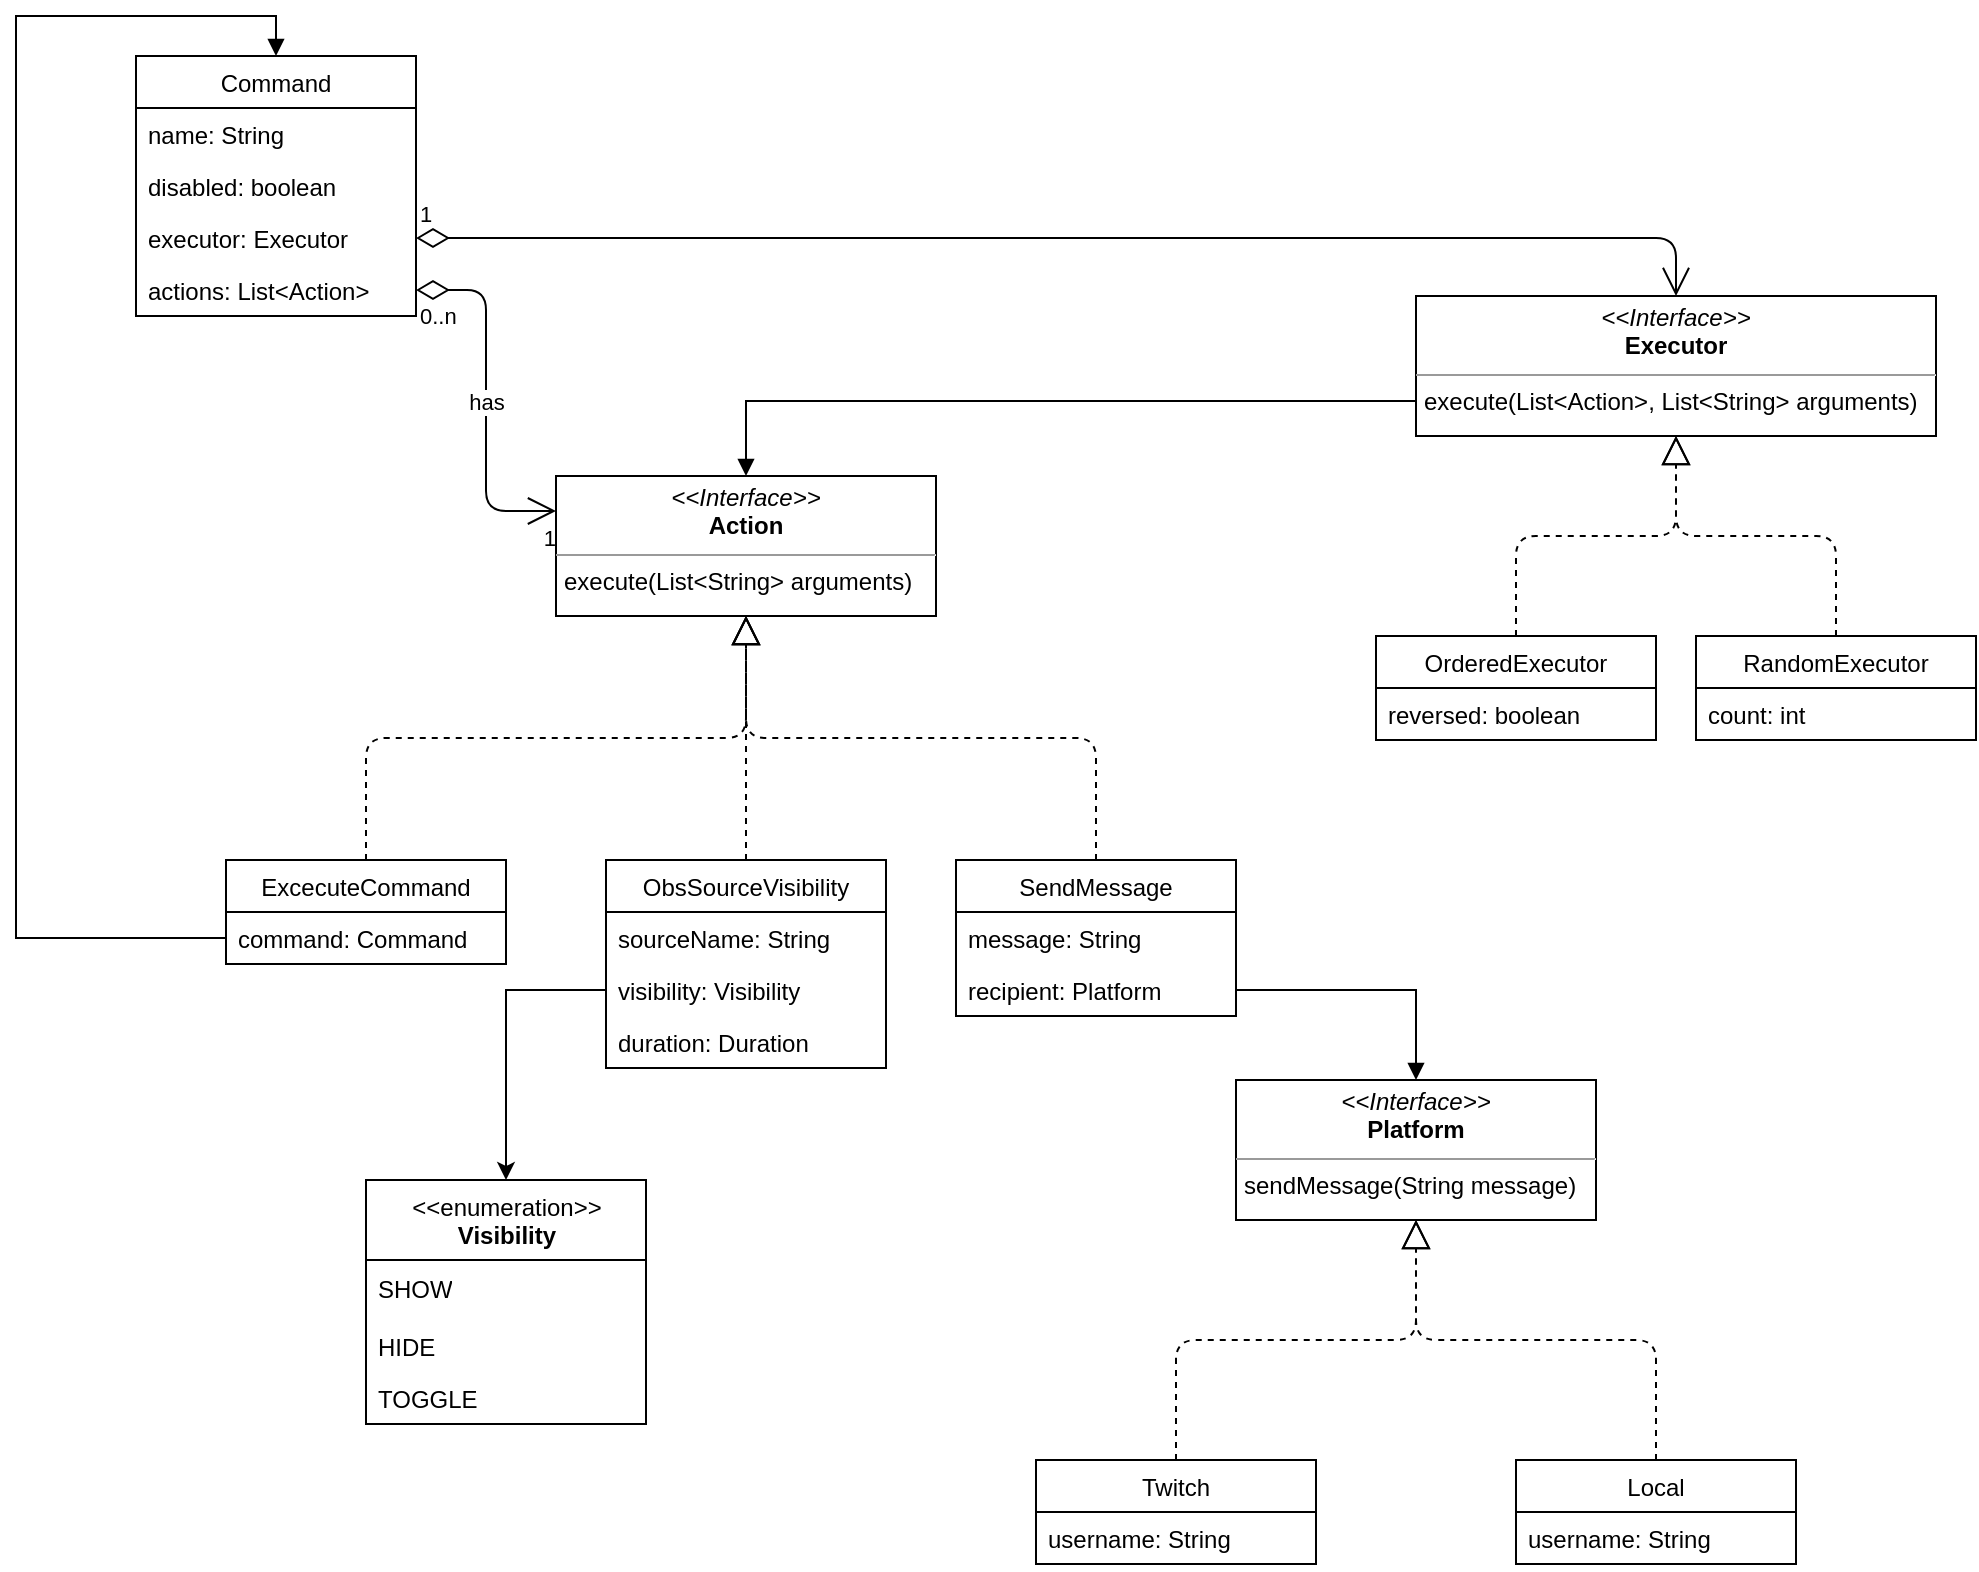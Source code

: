 <mxfile version="13.9.9" type="device"><diagram id="5rAWYIer4ax2ahDMZukU" name="Page-1"><mxGraphModel dx="1422" dy="822" grid="1" gridSize="10" guides="1" tooltips="1" connect="1" arrows="1" fold="1" page="1" pageScale="1" pageWidth="850" pageHeight="1100" math="0" shadow="0"><root><mxCell id="0"/><mxCell id="1" parent="0"/><mxCell id="f0qsZhC-R-UJCWMtpXVE-1" value="Command" style="swimlane;fontStyle=0;childLayout=stackLayout;horizontal=1;startSize=26;fillColor=none;horizontalStack=0;resizeParent=1;resizeParentMax=0;resizeLast=0;collapsible=1;marginBottom=0;" parent="1" vertex="1"><mxGeometry x="240" y="120" width="140" height="130" as="geometry"/></mxCell><mxCell id="f0qsZhC-R-UJCWMtpXVE-2" value="name: String" style="text;strokeColor=none;fillColor=none;align=left;verticalAlign=top;spacingLeft=4;spacingRight=4;overflow=hidden;rotatable=0;points=[[0,0.5],[1,0.5]];portConstraint=eastwest;" parent="f0qsZhC-R-UJCWMtpXVE-1" vertex="1"><mxGeometry y="26" width="140" height="26" as="geometry"/></mxCell><mxCell id="f0qsZhC-R-UJCWMtpXVE-3" value="disabled: boolean" style="text;strokeColor=none;fillColor=none;align=left;verticalAlign=top;spacingLeft=4;spacingRight=4;overflow=hidden;rotatable=0;points=[[0,0.5],[1,0.5]];portConstraint=eastwest;" parent="f0qsZhC-R-UJCWMtpXVE-1" vertex="1"><mxGeometry y="52" width="140" height="26" as="geometry"/></mxCell><mxCell id="f0qsZhC-R-UJCWMtpXVE-106" value="executor: Executor" style="text;strokeColor=none;fillColor=none;align=left;verticalAlign=top;spacingLeft=4;spacingRight=4;overflow=hidden;rotatable=0;points=[[0,0.5],[1,0.5]];portConstraint=eastwest;" parent="f0qsZhC-R-UJCWMtpXVE-1" vertex="1"><mxGeometry y="78" width="140" height="26" as="geometry"/></mxCell><mxCell id="f0qsZhC-R-UJCWMtpXVE-4" value="actions: List&lt;Action&gt;" style="text;strokeColor=none;fillColor=none;align=left;verticalAlign=top;spacingLeft=4;spacingRight=4;overflow=hidden;rotatable=0;points=[[0,0.5],[1,0.5]];portConstraint=eastwest;" parent="f0qsZhC-R-UJCWMtpXVE-1" vertex="1"><mxGeometry y="104" width="140" height="26" as="geometry"/></mxCell><mxCell id="f0qsZhC-R-UJCWMtpXVE-10" value="has" style="endArrow=open;html=1;endSize=12;startArrow=diamondThin;startSize=14;startFill=0;edgeStyle=orthogonalEdgeStyle;exitX=1;exitY=0.5;exitDx=0;exitDy=0;entryX=0;entryY=0.25;entryDx=0;entryDy=0;" parent="1" source="f0qsZhC-R-UJCWMtpXVE-4" target="f0qsZhC-R-UJCWMtpXVE-92" edge="1"><mxGeometry relative="1" as="geometry"><mxPoint x="380" y="349" as="sourcePoint"/><mxPoint x="500" y="358.5" as="targetPoint"/></mxGeometry></mxCell><mxCell id="f0qsZhC-R-UJCWMtpXVE-11" value="0..n" style="edgeLabel;resizable=0;html=1;align=left;verticalAlign=top;" parent="f0qsZhC-R-UJCWMtpXVE-10" connectable="0" vertex="1"><mxGeometry x="-1" relative="1" as="geometry"/></mxCell><mxCell id="f0qsZhC-R-UJCWMtpXVE-12" value="1" style="edgeLabel;resizable=0;html=1;align=right;verticalAlign=top;" parent="f0qsZhC-R-UJCWMtpXVE-10" connectable="0" vertex="1"><mxGeometry x="1" relative="1" as="geometry"/></mxCell><mxCell id="f0qsZhC-R-UJCWMtpXVE-14" value="ObsSourceVisibility" style="swimlane;fontStyle=0;childLayout=stackLayout;horizontal=1;startSize=26;fillColor=none;horizontalStack=0;resizeParent=1;resizeParentMax=0;resizeLast=0;collapsible=1;marginBottom=0;" parent="1" vertex="1"><mxGeometry x="475" y="522" width="140" height="104" as="geometry"/></mxCell><mxCell id="f0qsZhC-R-UJCWMtpXVE-15" value="sourceName: String" style="text;strokeColor=none;fillColor=none;align=left;verticalAlign=top;spacingLeft=4;spacingRight=4;overflow=hidden;rotatable=0;points=[[0,0.5],[1,0.5]];portConstraint=eastwest;" parent="f0qsZhC-R-UJCWMtpXVE-14" vertex="1"><mxGeometry y="26" width="140" height="26" as="geometry"/></mxCell><mxCell id="f0qsZhC-R-UJCWMtpXVE-16" value="visibility: Visibility" style="text;strokeColor=none;fillColor=none;align=left;verticalAlign=top;spacingLeft=4;spacingRight=4;overflow=hidden;rotatable=0;points=[[0,0.5],[1,0.5]];portConstraint=eastwest;" parent="f0qsZhC-R-UJCWMtpXVE-14" vertex="1"><mxGeometry y="52" width="140" height="26" as="geometry"/></mxCell><mxCell id="f0qsZhC-R-UJCWMtpXVE-24" value="duration: Duration" style="text;strokeColor=none;fillColor=none;align=left;verticalAlign=top;spacingLeft=4;spacingRight=4;overflow=hidden;rotatable=0;points=[[0,0.5],[1,0.5]];portConstraint=eastwest;" parent="f0qsZhC-R-UJCWMtpXVE-14" vertex="1"><mxGeometry y="78" width="140" height="26" as="geometry"/></mxCell><mxCell id="f0qsZhC-R-UJCWMtpXVE-25" style="edgeStyle=orthogonalEdgeStyle;rounded=0;orthogonalLoop=1;jettySize=auto;html=1;exitX=0;exitY=0.5;exitDx=0;exitDy=0;" parent="1" source="f0qsZhC-R-UJCWMtpXVE-16" target="f0qsZhC-R-UJCWMtpXVE-64" edge="1"><mxGeometry relative="1" as="geometry"><mxPoint x="380" y="692" as="targetPoint"/></mxGeometry></mxCell><mxCell id="f0qsZhC-R-UJCWMtpXVE-26" value="SendMessage" style="swimlane;fontStyle=0;childLayout=stackLayout;horizontal=1;startSize=26;fillColor=none;horizontalStack=0;resizeParent=1;resizeParentMax=0;resizeLast=0;collapsible=1;marginBottom=0;" parent="1" vertex="1"><mxGeometry x="650" y="522" width="140" height="78" as="geometry"/></mxCell><mxCell id="f0qsZhC-R-UJCWMtpXVE-27" value="message: String" style="text;strokeColor=none;fillColor=none;align=left;verticalAlign=top;spacingLeft=4;spacingRight=4;overflow=hidden;rotatable=0;points=[[0,0.5],[1,0.5]];portConstraint=eastwest;" parent="f0qsZhC-R-UJCWMtpXVE-26" vertex="1"><mxGeometry y="26" width="140" height="26" as="geometry"/></mxCell><mxCell id="f0qsZhC-R-UJCWMtpXVE-30" value="recipient: Platform" style="text;strokeColor=none;fillColor=none;align=left;verticalAlign=top;spacingLeft=4;spacingRight=4;overflow=hidden;rotatable=0;points=[[0,0.5],[1,0.5]];portConstraint=eastwest;" parent="f0qsZhC-R-UJCWMtpXVE-26" vertex="1"><mxGeometry y="52" width="140" height="26" as="geometry"/></mxCell><mxCell id="f0qsZhC-R-UJCWMtpXVE-36" value="" style="endArrow=block;html=1;endSize=12;startArrow=none;startSize=14;startFill=0;edgeStyle=orthogonalEdgeStyle;exitX=0.5;exitY=0;exitDx=0;exitDy=0;entryX=0.5;entryY=1;entryDx=0;entryDy=0;endFill=0;dashed=1;" parent="1" source="f0qsZhC-R-UJCWMtpXVE-14" target="f0qsZhC-R-UJCWMtpXVE-92" edge="1"><mxGeometry x="0.043" relative="1" as="geometry"><mxPoint x="410" y="452" as="sourcePoint"/><mxPoint x="570" y="408" as="targetPoint"/><mxPoint as="offset"/></mxGeometry></mxCell><mxCell id="f0qsZhC-R-UJCWMtpXVE-39" value="" style="endArrow=block;html=1;endSize=12;startArrow=none;startSize=14;startFill=0;edgeStyle=orthogonalEdgeStyle;endFill=0;dashed=1;exitX=0.5;exitY=0;exitDx=0;exitDy=0;" parent="1" source="f0qsZhC-R-UJCWMtpXVE-26" target="f0qsZhC-R-UJCWMtpXVE-92" edge="1"><mxGeometry x="0.043" relative="1" as="geometry"><mxPoint x="390" y="542" as="sourcePoint"/><mxPoint x="570" y="408" as="targetPoint"/><mxPoint as="offset"/></mxGeometry></mxCell><mxCell id="f0qsZhC-R-UJCWMtpXVE-44" style="edgeStyle=orthogonalEdgeStyle;rounded=0;orthogonalLoop=1;jettySize=auto;html=1;startArrow=none;startFill=0;endArrow=block;endFill=1;entryX=0.5;entryY=0;entryDx=0;entryDy=0;" parent="1" source="f0qsZhC-R-UJCWMtpXVE-30" target="f0qsZhC-R-UJCWMtpXVE-80" edge="1"><mxGeometry relative="1" as="geometry"><mxPoint x="680" y="652" as="targetPoint"/></mxGeometry></mxCell><mxCell id="f0qsZhC-R-UJCWMtpXVE-49" value="ExcecuteCommand" style="swimlane;fontStyle=0;childLayout=stackLayout;horizontal=1;startSize=26;fillColor=none;horizontalStack=0;resizeParent=1;resizeParentMax=0;resizeLast=0;collapsible=1;marginBottom=0;" parent="1" vertex="1"><mxGeometry x="285" y="522" width="140" height="52" as="geometry"/></mxCell><mxCell id="f0qsZhC-R-UJCWMtpXVE-50" value="command: Command" style="text;strokeColor=none;fillColor=none;align=left;verticalAlign=top;spacingLeft=4;spacingRight=4;overflow=hidden;rotatable=0;points=[[0,0.5],[1,0.5]];portConstraint=eastwest;" parent="f0qsZhC-R-UJCWMtpXVE-49" vertex="1"><mxGeometry y="26" width="140" height="26" as="geometry"/></mxCell><mxCell id="f0qsZhC-R-UJCWMtpXVE-53" value="" style="endArrow=block;html=1;endSize=12;startArrow=none;startSize=14;startFill=0;edgeStyle=orthogonalEdgeStyle;endFill=0;dashed=1;exitX=0.5;exitY=0;exitDx=0;exitDy=0;" parent="1" source="f0qsZhC-R-UJCWMtpXVE-49" target="f0qsZhC-R-UJCWMtpXVE-92" edge="1"><mxGeometry x="0.043" relative="1" as="geometry"><mxPoint x="580" y="542" as="sourcePoint"/><mxPoint x="570" y="408" as="targetPoint"/><mxPoint as="offset"/></mxGeometry></mxCell><mxCell id="f0qsZhC-R-UJCWMtpXVE-55" value="Twitch" style="swimlane;fontStyle=0;childLayout=stackLayout;horizontal=1;startSize=26;fillColor=none;horizontalStack=0;resizeParent=1;resizeParentMax=0;resizeLast=0;collapsible=1;marginBottom=0;" parent="1" vertex="1"><mxGeometry x="690" y="822" width="140" height="52" as="geometry"/></mxCell><mxCell id="f0qsZhC-R-UJCWMtpXVE-56" value="username: String" style="text;strokeColor=none;fillColor=none;align=left;verticalAlign=top;spacingLeft=4;spacingRight=4;overflow=hidden;rotatable=0;points=[[0,0.5],[1,0.5]];portConstraint=eastwest;" parent="f0qsZhC-R-UJCWMtpXVE-55" vertex="1"><mxGeometry y="26" width="140" height="26" as="geometry"/></mxCell><mxCell id="f0qsZhC-R-UJCWMtpXVE-58" value="Local" style="swimlane;fontStyle=0;childLayout=stackLayout;horizontal=1;startSize=26;fillColor=none;horizontalStack=0;resizeParent=1;resizeParentMax=0;resizeLast=0;collapsible=1;marginBottom=0;" parent="1" vertex="1"><mxGeometry x="930" y="822" width="140" height="52" as="geometry"/></mxCell><mxCell id="f0qsZhC-R-UJCWMtpXVE-91" value="username: String" style="text;strokeColor=none;fillColor=none;align=left;verticalAlign=top;spacingLeft=4;spacingRight=4;overflow=hidden;rotatable=0;points=[[0,0.5],[1,0.5]];portConstraint=eastwest;" parent="f0qsZhC-R-UJCWMtpXVE-58" vertex="1"><mxGeometry y="26" width="140" height="26" as="geometry"/></mxCell><mxCell id="f0qsZhC-R-UJCWMtpXVE-64" value="&amp;lt;&amp;lt;enumeration&amp;gt;&amp;gt;&lt;br&gt;&lt;b&gt;Visibility&lt;/b&gt;" style="swimlane;fontStyle=0;align=center;verticalAlign=top;childLayout=stackLayout;horizontal=1;startSize=40;horizontalStack=0;resizeParent=1;resizeParentMax=0;resizeLast=0;collapsible=0;marginBottom=0;html=1;" parent="1" vertex="1"><mxGeometry x="355" y="682" width="140" height="122" as="geometry"/></mxCell><mxCell id="f0qsZhC-R-UJCWMtpXVE-65" value="SHOW" style="text;html=1;strokeColor=none;fillColor=none;align=left;verticalAlign=middle;spacingLeft=4;spacingRight=4;overflow=hidden;rotatable=0;points=[[0,0.5],[1,0.5]];portConstraint=eastwest;" parent="f0qsZhC-R-UJCWMtpXVE-64" vertex="1"><mxGeometry y="40" width="140" height="30" as="geometry"/></mxCell><mxCell id="f0qsZhC-R-UJCWMtpXVE-22" value="HIDE" style="text;strokeColor=none;fillColor=none;align=left;verticalAlign=top;spacingLeft=4;spacingRight=4;overflow=hidden;rotatable=0;points=[[0,0.5],[1,0.5]];portConstraint=eastwest;" parent="f0qsZhC-R-UJCWMtpXVE-64" vertex="1"><mxGeometry y="70" width="140" height="26" as="geometry"/></mxCell><mxCell id="f0qsZhC-R-UJCWMtpXVE-23" value="TOGGLE" style="text;strokeColor=none;fillColor=none;align=left;verticalAlign=top;spacingLeft=4;spacingRight=4;overflow=hidden;rotatable=0;points=[[0,0.5],[1,0.5]];portConstraint=eastwest;" parent="f0qsZhC-R-UJCWMtpXVE-64" vertex="1"><mxGeometry y="96" width="140" height="26" as="geometry"/></mxCell><mxCell id="f0qsZhC-R-UJCWMtpXVE-77" value="" style="endArrow=block;html=1;endSize=12;startArrow=none;startSize=14;startFill=0;edgeStyle=orthogonalEdgeStyle;endFill=0;dashed=1;exitX=0.5;exitY=0;exitDx=0;exitDy=0;entryX=0.5;entryY=1;entryDx=0;entryDy=0;" parent="1" source="f0qsZhC-R-UJCWMtpXVE-55" target="f0qsZhC-R-UJCWMtpXVE-80" edge="1"><mxGeometry x="0.043" relative="1" as="geometry"><mxPoint x="790" y="792" as="sourcePoint"/><mxPoint x="410" y="852" as="targetPoint"/><mxPoint as="offset"/></mxGeometry></mxCell><mxCell id="f0qsZhC-R-UJCWMtpXVE-80" value="&lt;p style=&quot;margin: 0px ; margin-top: 4px ; text-align: center&quot;&gt;&lt;i&gt;&amp;lt;&amp;lt;Interface&amp;gt;&amp;gt;&lt;/i&gt;&lt;br&gt;&lt;b&gt;Platform&lt;/b&gt;&lt;/p&gt;&lt;hr size=&quot;1&quot;&gt;&lt;p style=&quot;margin: 0px ; margin-left: 4px&quot;&gt;&lt;span&gt;sendMessage(String message)&lt;/span&gt;&lt;br&gt;&lt;/p&gt;" style="verticalAlign=top;align=left;overflow=fill;fontSize=12;fontFamily=Helvetica;html=1;" parent="1" vertex="1"><mxGeometry x="790" y="632" width="180" height="70" as="geometry"/></mxCell><mxCell id="f0qsZhC-R-UJCWMtpXVE-90" value="" style="endArrow=block;html=1;endSize=12;startArrow=none;startSize=14;startFill=0;edgeStyle=orthogonalEdgeStyle;endFill=0;dashed=1;exitX=0.5;exitY=0;exitDx=0;exitDy=0;" parent="1" source="f0qsZhC-R-UJCWMtpXVE-58" target="f0qsZhC-R-UJCWMtpXVE-80" edge="1"><mxGeometry x="0.043" relative="1" as="geometry"><mxPoint x="580" y="832" as="sourcePoint"/><mxPoint x="705" y="742" as="targetPoint"/><mxPoint as="offset"/></mxGeometry></mxCell><mxCell id="f0qsZhC-R-UJCWMtpXVE-92" value="&lt;p style=&quot;margin: 0px ; margin-top: 4px ; text-align: center&quot;&gt;&lt;i&gt;&amp;lt;&amp;lt;Interface&amp;gt;&amp;gt;&lt;/i&gt;&lt;br&gt;&lt;b&gt;Action&lt;/b&gt;&lt;/p&gt;&lt;hr size=&quot;1&quot;&gt;&lt;p style=&quot;margin: 0px ; margin-left: 4px&quot;&gt;&lt;span&gt;execute(List&amp;lt;String&amp;gt; arguments)&lt;/span&gt;&lt;br&gt;&lt;/p&gt;" style="verticalAlign=top;align=left;overflow=fill;fontSize=12;fontFamily=Helvetica;html=1;" parent="1" vertex="1"><mxGeometry x="450" y="330" width="190" height="70" as="geometry"/></mxCell><mxCell id="f0qsZhC-R-UJCWMtpXVE-93" style="edgeStyle=orthogonalEdgeStyle;rounded=0;orthogonalLoop=1;jettySize=auto;html=1;exitX=0;exitY=0.5;exitDx=0;exitDy=0;entryX=0.5;entryY=0;entryDx=0;entryDy=0;startArrow=none;startFill=0;endArrow=block;endFill=1;" parent="1" source="f0qsZhC-R-UJCWMtpXVE-50" target="f0qsZhC-R-UJCWMtpXVE-1" edge="1"><mxGeometry relative="1" as="geometry"><Array as="points"><mxPoint x="180" y="561"/><mxPoint x="180" y="100"/><mxPoint x="310" y="100"/></Array></mxGeometry></mxCell><mxCell id="f0qsZhC-R-UJCWMtpXVE-118" style="edgeStyle=orthogonalEdgeStyle;rounded=0;orthogonalLoop=1;jettySize=auto;html=1;exitX=0;exitY=0.75;exitDx=0;exitDy=0;entryX=0.5;entryY=0;entryDx=0;entryDy=0;startArrow=none;startFill=0;endArrow=block;endFill=1;" parent="1" source="f0qsZhC-R-UJCWMtpXVE-104" target="f0qsZhC-R-UJCWMtpXVE-92" edge="1"><mxGeometry relative="1" as="geometry"/></mxCell><mxCell id="f0qsZhC-R-UJCWMtpXVE-104" value="&lt;p style=&quot;margin: 0px ; margin-top: 4px ; text-align: center&quot;&gt;&lt;i&gt;&amp;lt;&amp;lt;Interface&amp;gt;&amp;gt;&lt;/i&gt;&lt;br&gt;&lt;b&gt;Executor&lt;/b&gt;&lt;/p&gt;&lt;hr size=&quot;1&quot;&gt;&lt;p style=&quot;margin: 0px ; margin-left: 4px&quot;&gt;&lt;span&gt;execute(List&amp;lt;Action&amp;gt;, List&amp;lt;String&amp;gt; arguments)&lt;/span&gt;&lt;br&gt;&lt;/p&gt;" style="verticalAlign=top;align=left;overflow=fill;fontSize=12;fontFamily=Helvetica;html=1;" parent="1" vertex="1"><mxGeometry x="880" y="240" width="260" height="70" as="geometry"/></mxCell><mxCell id="f0qsZhC-R-UJCWMtpXVE-107" value="1" style="endArrow=open;html=1;endSize=12;startArrow=diamondThin;startSize=14;startFill=0;edgeStyle=orthogonalEdgeStyle;align=left;verticalAlign=bottom;exitX=1;exitY=0.5;exitDx=0;exitDy=0;entryX=0.5;entryY=0;entryDx=0;entryDy=0;" parent="1" source="f0qsZhC-R-UJCWMtpXVE-106" target="f0qsZhC-R-UJCWMtpXVE-104" edge="1"><mxGeometry x="-1" y="3" relative="1" as="geometry"><mxPoint x="510" y="130" as="sourcePoint"/><mxPoint x="670" y="130" as="targetPoint"/></mxGeometry></mxCell><mxCell id="f0qsZhC-R-UJCWMtpXVE-108" value="OrderedExecutor" style="swimlane;fontStyle=0;childLayout=stackLayout;horizontal=1;startSize=26;fillColor=none;horizontalStack=0;resizeParent=1;resizeParentMax=0;resizeLast=0;collapsible=1;marginBottom=0;" parent="1" vertex="1"><mxGeometry x="860" y="410" width="140" height="52" as="geometry"/></mxCell><mxCell id="f0qsZhC-R-UJCWMtpXVE-109" value="reversed: boolean" style="text;strokeColor=none;fillColor=none;align=left;verticalAlign=top;spacingLeft=4;spacingRight=4;overflow=hidden;rotatable=0;points=[[0,0.5],[1,0.5]];portConstraint=eastwest;" parent="f0qsZhC-R-UJCWMtpXVE-108" vertex="1"><mxGeometry y="26" width="140" height="26" as="geometry"/></mxCell><mxCell id="f0qsZhC-R-UJCWMtpXVE-112" value="RandomExecutor" style="swimlane;fontStyle=0;childLayout=stackLayout;horizontal=1;startSize=26;fillColor=none;horizontalStack=0;resizeParent=1;resizeParentMax=0;resizeLast=0;collapsible=1;marginBottom=0;" parent="1" vertex="1"><mxGeometry x="1020" y="410" width="140" height="52" as="geometry"/></mxCell><mxCell id="f0qsZhC-R-UJCWMtpXVE-113" value="count: int" style="text;strokeColor=none;fillColor=none;align=left;verticalAlign=top;spacingLeft=4;spacingRight=4;overflow=hidden;rotatable=0;points=[[0,0.5],[1,0.5]];portConstraint=eastwest;" parent="f0qsZhC-R-UJCWMtpXVE-112" vertex="1"><mxGeometry y="26" width="140" height="26" as="geometry"/></mxCell><mxCell id="f0qsZhC-R-UJCWMtpXVE-116" value="" style="endArrow=block;html=1;endSize=12;startArrow=none;startSize=14;startFill=0;edgeStyle=orthogonalEdgeStyle;endFill=0;dashed=1;exitX=0.5;exitY=0;exitDx=0;exitDy=0;entryX=0.5;entryY=1;entryDx=0;entryDy=0;" parent="1" source="f0qsZhC-R-UJCWMtpXVE-108" target="f0qsZhC-R-UJCWMtpXVE-104" edge="1"><mxGeometry x="0.043" relative="1" as="geometry"><mxPoint x="990" y="832" as="sourcePoint"/><mxPoint x="875.059" y="712" as="targetPoint"/><mxPoint as="offset"/></mxGeometry></mxCell><mxCell id="f0qsZhC-R-UJCWMtpXVE-117" value="" style="endArrow=block;html=1;endSize=12;startArrow=none;startSize=14;startFill=0;edgeStyle=orthogonalEdgeStyle;endFill=0;dashed=1;exitX=0.5;exitY=0;exitDx=0;exitDy=0;entryX=0.5;entryY=1;entryDx=0;entryDy=0;" parent="1" source="f0qsZhC-R-UJCWMtpXVE-112" target="f0qsZhC-R-UJCWMtpXVE-104" edge="1"><mxGeometry x="0.043" relative="1" as="geometry"><mxPoint x="950" y="380" as="sourcePoint"/><mxPoint x="1025" y="304.0" as="targetPoint"/><mxPoint as="offset"/></mxGeometry></mxCell></root></mxGraphModel></diagram></mxfile>